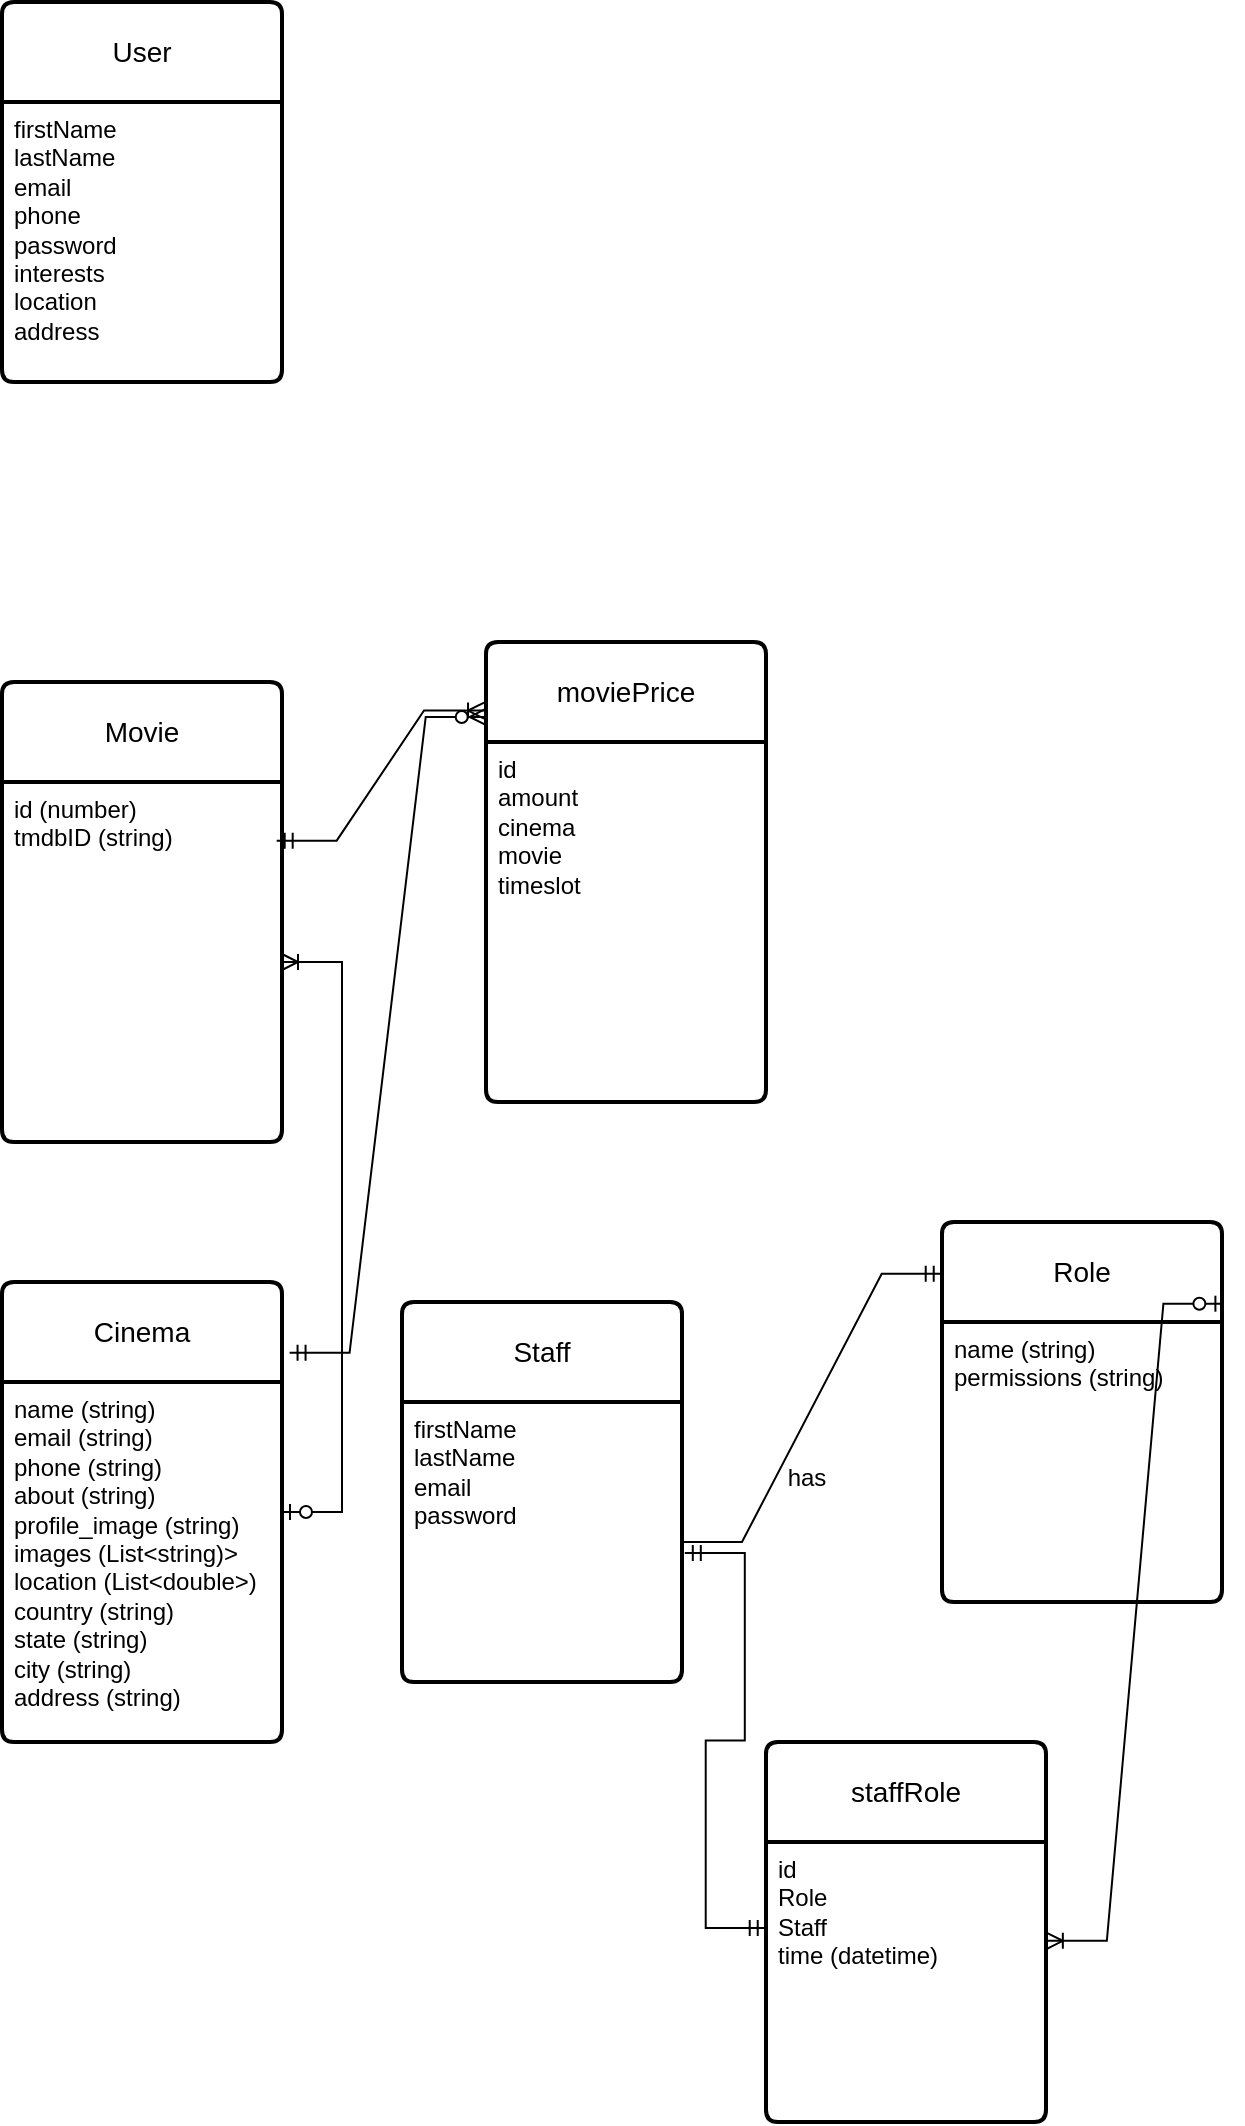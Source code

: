 <mxfile version="22.1.11" type="github">
  <diagram name="Page-1" id="sqjibDyvCSoYrN6cyTP3">
    <mxGraphModel dx="1011" dy="726" grid="1" gridSize="10" guides="1" tooltips="1" connect="1" arrows="1" fold="1" page="1" pageScale="1" pageWidth="850" pageHeight="1100" math="0" shadow="0">
      <root>
        <mxCell id="0" />
        <mxCell id="1" parent="0" />
        <mxCell id="Jl6ezpnLRALdIs5fdPDW-1" value="User" style="swimlane;childLayout=stackLayout;horizontal=1;startSize=50;horizontalStack=0;rounded=1;fontSize=14;fontStyle=0;strokeWidth=2;resizeParent=0;resizeLast=1;shadow=0;dashed=0;align=center;arcSize=4;whiteSpace=wrap;html=1;" vertex="1" parent="1">
          <mxGeometry x="30" y="30" width="140" height="190" as="geometry" />
        </mxCell>
        <mxCell id="Jl6ezpnLRALdIs5fdPDW-2" value="firstName&lt;br&gt;lastName&lt;br&gt;email&lt;br&gt;phone&lt;br&gt;password&lt;br&gt;interests&lt;br&gt;location&lt;br&gt;address" style="align=left;strokeColor=none;fillColor=none;spacingLeft=4;fontSize=12;verticalAlign=top;resizable=0;rotatable=0;part=1;html=1;" vertex="1" parent="Jl6ezpnLRALdIs5fdPDW-1">
          <mxGeometry y="50" width="140" height="140" as="geometry" />
        </mxCell>
        <mxCell id="Jl6ezpnLRALdIs5fdPDW-8" value="Staff" style="swimlane;childLayout=stackLayout;horizontal=1;startSize=50;horizontalStack=0;rounded=1;fontSize=14;fontStyle=0;strokeWidth=2;resizeParent=0;resizeLast=1;shadow=0;dashed=0;align=center;arcSize=4;whiteSpace=wrap;html=1;" vertex="1" parent="1">
          <mxGeometry x="230" y="680" width="140" height="190" as="geometry" />
        </mxCell>
        <mxCell id="Jl6ezpnLRALdIs5fdPDW-9" value="firstName&lt;br&gt;lastName&lt;br&gt;email&lt;br&gt;password" style="align=left;strokeColor=none;fillColor=none;spacingLeft=4;fontSize=12;verticalAlign=top;resizable=0;rotatable=0;part=1;html=1;" vertex="1" parent="Jl6ezpnLRALdIs5fdPDW-8">
          <mxGeometry y="50" width="140" height="140" as="geometry" />
        </mxCell>
        <mxCell id="Jl6ezpnLRALdIs5fdPDW-10" value="Cinema" style="swimlane;childLayout=stackLayout;horizontal=1;startSize=50;horizontalStack=0;rounded=1;fontSize=14;fontStyle=0;strokeWidth=2;resizeParent=0;resizeLast=1;shadow=0;dashed=0;align=center;arcSize=4;whiteSpace=wrap;html=1;" vertex="1" parent="1">
          <mxGeometry x="30" y="670" width="140" height="230" as="geometry" />
        </mxCell>
        <mxCell id="Jl6ezpnLRALdIs5fdPDW-11" value="name (string)&lt;br&gt;email (string)&lt;br&gt;phone (string)&lt;br&gt;about (string)&lt;br&gt;profile_image (string)&lt;br&gt;images (List&amp;lt;string)&amp;gt;&lt;br&gt;location (List&amp;lt;double&amp;gt;)&lt;br&gt;country (string)&lt;br&gt;state (string)&lt;br&gt;city (string)&lt;br&gt;address (string)" style="align=left;strokeColor=none;fillColor=none;spacingLeft=4;fontSize=12;verticalAlign=top;resizable=0;rotatable=0;part=1;html=1;" vertex="1" parent="Jl6ezpnLRALdIs5fdPDW-10">
          <mxGeometry y="50" width="140" height="180" as="geometry" />
        </mxCell>
        <mxCell id="Jl6ezpnLRALdIs5fdPDW-12" value="Role" style="swimlane;childLayout=stackLayout;horizontal=1;startSize=50;horizontalStack=0;rounded=1;fontSize=14;fontStyle=0;strokeWidth=2;resizeParent=0;resizeLast=1;shadow=0;dashed=0;align=center;arcSize=4;whiteSpace=wrap;html=1;" vertex="1" parent="1">
          <mxGeometry x="500" y="640" width="140" height="190" as="geometry" />
        </mxCell>
        <mxCell id="Jl6ezpnLRALdIs5fdPDW-13" value="name (string)&lt;br&gt;permissions (string)" style="align=left;strokeColor=none;fillColor=none;spacingLeft=4;fontSize=12;verticalAlign=top;resizable=0;rotatable=0;part=1;html=1;" vertex="1" parent="Jl6ezpnLRALdIs5fdPDW-12">
          <mxGeometry y="50" width="140" height="140" as="geometry" />
        </mxCell>
        <mxCell id="Jl6ezpnLRALdIs5fdPDW-14" value="" style="whiteSpace=wrap;html=1;fontSize=14;fontStyle=0;startSize=50;rounded=1;strokeWidth=2;shadow=0;dashed=0;arcSize=4;" vertex="1" parent="Jl6ezpnLRALdIs5fdPDW-12">
          <mxGeometry y="190" width="140" as="geometry" />
        </mxCell>
        <mxCell id="Jl6ezpnLRALdIs5fdPDW-20" value="" style="edgeStyle=entityRelationEdgeStyle;fontSize=12;html=1;endArrow=ERmandOne;rounded=0;entryX=-0.001;entryY=0.136;entryDx=0;entryDy=0;entryPerimeter=0;" edge="1" parent="1" source="Jl6ezpnLRALdIs5fdPDW-9" target="Jl6ezpnLRALdIs5fdPDW-12">
          <mxGeometry width="100" height="100" relative="1" as="geometry">
            <mxPoint x="370" y="815" as="sourcePoint" />
            <mxPoint x="493" y="720" as="targetPoint" />
          </mxGeometry>
        </mxCell>
        <mxCell id="Jl6ezpnLRALdIs5fdPDW-22" value="has" style="text;html=1;align=center;verticalAlign=middle;resizable=0;points=[];autosize=1;strokeColor=none;fillColor=none;" vertex="1" parent="1">
          <mxGeometry x="412" y="753" width="40" height="30" as="geometry" />
        </mxCell>
        <mxCell id="Jl6ezpnLRALdIs5fdPDW-24" value="staffRole" style="swimlane;childLayout=stackLayout;horizontal=1;startSize=50;horizontalStack=0;rounded=1;fontSize=14;fontStyle=0;strokeWidth=2;resizeParent=0;resizeLast=1;shadow=0;dashed=0;align=center;arcSize=4;whiteSpace=wrap;html=1;" vertex="1" parent="1">
          <mxGeometry x="412" y="900" width="140" height="190" as="geometry" />
        </mxCell>
        <mxCell id="Jl6ezpnLRALdIs5fdPDW-25" value="id&lt;br&gt;Role&lt;br&gt;Staff&lt;br&gt;time (datetime)" style="align=left;strokeColor=none;fillColor=none;spacingLeft=4;fontSize=12;verticalAlign=top;resizable=0;rotatable=0;part=1;html=1;" vertex="1" parent="Jl6ezpnLRALdIs5fdPDW-24">
          <mxGeometry y="50" width="140" height="140" as="geometry" />
        </mxCell>
        <mxCell id="Jl6ezpnLRALdIs5fdPDW-26" value="" style="whiteSpace=wrap;html=1;fontSize=14;fontStyle=0;startSize=50;rounded=1;strokeWidth=2;shadow=0;dashed=0;arcSize=4;" vertex="1" parent="Jl6ezpnLRALdIs5fdPDW-24">
          <mxGeometry y="190" width="140" as="geometry" />
        </mxCell>
        <mxCell id="Jl6ezpnLRALdIs5fdPDW-27" value="Movie" style="swimlane;childLayout=stackLayout;horizontal=1;startSize=50;horizontalStack=0;rounded=1;fontSize=14;fontStyle=0;strokeWidth=2;resizeParent=0;resizeLast=1;shadow=0;dashed=0;align=center;arcSize=4;whiteSpace=wrap;html=1;" vertex="1" parent="1">
          <mxGeometry x="30" y="370" width="140" height="230" as="geometry" />
        </mxCell>
        <mxCell id="Jl6ezpnLRALdIs5fdPDW-28" value="id (number)&lt;br&gt;tmdbID (string)" style="align=left;strokeColor=none;fillColor=none;spacingLeft=4;fontSize=12;verticalAlign=top;resizable=0;rotatable=0;part=1;html=1;" vertex="1" parent="Jl6ezpnLRALdIs5fdPDW-27">
          <mxGeometry y="50" width="140" height="180" as="geometry" />
        </mxCell>
        <mxCell id="Jl6ezpnLRALdIs5fdPDW-29" value="" style="edgeStyle=entityRelationEdgeStyle;fontSize=12;html=1;endArrow=ERoneToMany;startArrow=ERzeroToOne;rounded=0;" edge="1" parent="1" source="Jl6ezpnLRALdIs5fdPDW-10" target="Jl6ezpnLRALdIs5fdPDW-28">
          <mxGeometry width="100" height="100" relative="1" as="geometry">
            <mxPoint x="90" y="670" as="sourcePoint" />
            <mxPoint x="190" y="570" as="targetPoint" />
          </mxGeometry>
        </mxCell>
        <mxCell id="Jl6ezpnLRALdIs5fdPDW-30" value="moviePrice" style="swimlane;childLayout=stackLayout;horizontal=1;startSize=50;horizontalStack=0;rounded=1;fontSize=14;fontStyle=0;strokeWidth=2;resizeParent=0;resizeLast=1;shadow=0;dashed=0;align=center;arcSize=4;whiteSpace=wrap;html=1;" vertex="1" parent="1">
          <mxGeometry x="272" y="350" width="140" height="230" as="geometry" />
        </mxCell>
        <mxCell id="Jl6ezpnLRALdIs5fdPDW-31" value="id&lt;br&gt;amount&lt;br&gt;cinema&lt;br&gt;movie&lt;br&gt;timeslot&lt;br&gt;" style="align=left;strokeColor=none;fillColor=none;spacingLeft=4;fontSize=12;verticalAlign=top;resizable=0;rotatable=0;part=1;html=1;" vertex="1" parent="Jl6ezpnLRALdIs5fdPDW-30">
          <mxGeometry y="50" width="140" height="180" as="geometry" />
        </mxCell>
        <mxCell id="Jl6ezpnLRALdIs5fdPDW-32" value="" style="edgeStyle=entityRelationEdgeStyle;fontSize=12;html=1;endArrow=ERoneToMany;startArrow=ERmandOne;rounded=0;exitX=0.981;exitY=0.163;exitDx=0;exitDy=0;exitPerimeter=0;entryX=-0.007;entryY=0.149;entryDx=0;entryDy=0;entryPerimeter=0;" edge="1" parent="1" source="Jl6ezpnLRALdIs5fdPDW-28" target="Jl6ezpnLRALdIs5fdPDW-30">
          <mxGeometry width="100" height="100" relative="1" as="geometry">
            <mxPoint x="380" y="700" as="sourcePoint" />
            <mxPoint x="480" y="600" as="targetPoint" />
          </mxGeometry>
        </mxCell>
        <mxCell id="Jl6ezpnLRALdIs5fdPDW-33" value="" style="edgeStyle=entityRelationEdgeStyle;fontSize=12;html=1;endArrow=ERzeroToMany;startArrow=ERmandOne;rounded=0;exitX=1.027;exitY=0.154;exitDx=0;exitDy=0;exitPerimeter=0;entryX=-0.001;entryY=0.163;entryDx=0;entryDy=0;entryPerimeter=0;" edge="1" parent="1" source="Jl6ezpnLRALdIs5fdPDW-10" target="Jl6ezpnLRALdIs5fdPDW-30">
          <mxGeometry width="100" height="100" relative="1" as="geometry">
            <mxPoint x="380" y="700" as="sourcePoint" />
            <mxPoint x="480" y="600" as="targetPoint" />
          </mxGeometry>
        </mxCell>
        <mxCell id="Jl6ezpnLRALdIs5fdPDW-34" value="" style="edgeStyle=entityRelationEdgeStyle;fontSize=12;html=1;endArrow=ERmandOne;startArrow=ERmandOne;rounded=0;entryX=1.01;entryY=0.539;entryDx=0;entryDy=0;entryPerimeter=0;exitX=-0.001;exitY=0.307;exitDx=0;exitDy=0;exitPerimeter=0;" edge="1" parent="1" source="Jl6ezpnLRALdIs5fdPDW-25" target="Jl6ezpnLRALdIs5fdPDW-9">
          <mxGeometry width="100" height="100" relative="1" as="geometry">
            <mxPoint x="380" y="900" as="sourcePoint" />
            <mxPoint x="480" y="800" as="targetPoint" />
          </mxGeometry>
        </mxCell>
        <mxCell id="Jl6ezpnLRALdIs5fdPDW-37" value="" style="edgeStyle=entityRelationEdgeStyle;fontSize=12;html=1;endArrow=ERoneToMany;startArrow=ERzeroToOne;rounded=0;exitX=1.005;exitY=0.215;exitDx=0;exitDy=0;exitPerimeter=0;entryX=1.003;entryY=0.353;entryDx=0;entryDy=0;entryPerimeter=0;" edge="1" parent="1" source="Jl6ezpnLRALdIs5fdPDW-12" target="Jl6ezpnLRALdIs5fdPDW-25">
          <mxGeometry width="100" height="100" relative="1" as="geometry">
            <mxPoint x="553.82" y="940.02" as="sourcePoint" />
            <mxPoint x="630" y="840" as="targetPoint" />
          </mxGeometry>
        </mxCell>
      </root>
    </mxGraphModel>
  </diagram>
</mxfile>
